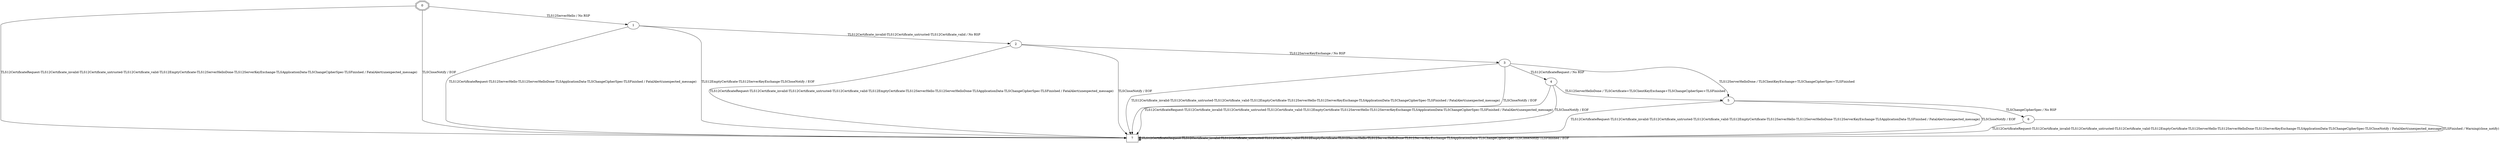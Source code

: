 digraph {
"0" [shape=doubleoctagon label=0];
"1" [shape=ellipse label=1];
"2" [shape=ellipse label=2];
"3" [shape=ellipse label=3];
"4" [shape=ellipse label=4];
"5" [shape=ellipse label=5];
"6" [shape=ellipse label=6];
"7" [shape=rectangle label=7];
"0" -> "7" [label="TLS12CertificateRequest-TLS12Certificate_invalid-TLS12Certificate_untrusted-TLS12Certificate_valid-TLS12EmptyCertificate-TLS12ServerHelloDone-TLS12ServerKeyExchange-TLSApplicationData-TLSChangeCipherSpec-TLSFinished / FatalAlert(unexpected_message)"];
"0" -> "1" [label="TLS12ServerHello / No RSP"];
"0" -> "7" [label="TLSCloseNotify / EOF"];
"1" -> "7" [label="TLS12CertificateRequest-TLS12ServerHello-TLS12ServerHelloDone-TLSApplicationData-TLSChangeCipherSpec-TLSFinished / FatalAlert(unexpected_message)"];
"1" -> "2" [label="TLS12Certificate_invalid-TLS12Certificate_untrusted-TLS12Certificate_valid / No RSP"];
"1" -> "7" [label="TLS12EmptyCertificate-TLS12ServerKeyExchange-TLSCloseNotify / EOF"];
"2" -> "7" [label="TLS12CertificateRequest-TLS12Certificate_invalid-TLS12Certificate_untrusted-TLS12Certificate_valid-TLS12EmptyCertificate-TLS12ServerHello-TLS12ServerHelloDone-TLSApplicationData-TLSChangeCipherSpec-TLSFinished / FatalAlert(unexpected_message)"];
"2" -> "3" [label="TLS12ServerKeyExchange / No RSP"];
"2" -> "7" [label="TLSCloseNotify / EOF"];
"3" -> "4" [label="TLS12CertificateRequest / No RSP"];
"3" -> "7" [label="TLS12Certificate_invalid-TLS12Certificate_untrusted-TLS12Certificate_valid-TLS12EmptyCertificate-TLS12ServerHello-TLS12ServerKeyExchange-TLSApplicationData-TLSChangeCipherSpec-TLSFinished / FatalAlert(unexpected_message)"];
"3" -> "5" [label="TLS12ServerHelloDone / TLSClientKeyExchange+TLSChangeCipherSpec+TLSFinished"];
"3" -> "7" [label="TLSCloseNotify / EOF"];
"4" -> "7" [label="TLS12CertificateRequest-TLS12Certificate_invalid-TLS12Certificate_untrusted-TLS12Certificate_valid-TLS12EmptyCertificate-TLS12ServerHello-TLS12ServerKeyExchange-TLSApplicationData-TLSChangeCipherSpec-TLSFinished / FatalAlert(unexpected_message)"];
"4" -> "5" [label="TLS12ServerHelloDone / TLSCertificate+TLSClientKeyExchange+TLSChangeCipherSpec+TLSFinished"];
"4" -> "7" [label="TLSCloseNotify / EOF"];
"5" -> "7" [label="TLS12CertificateRequest-TLS12Certificate_invalid-TLS12Certificate_untrusted-TLS12Certificate_valid-TLS12EmptyCertificate-TLS12ServerHello-TLS12ServerHelloDone-TLS12ServerKeyExchange-TLSApplicationData-TLSFinished / FatalAlert(unexpected_message)"];
"5" -> "6" [label="TLSChangeCipherSpec / No RSP"];
"5" -> "7" [label="TLSCloseNotify / EOF"];
"6" -> "7" [label="TLS12CertificateRequest-TLS12Certificate_invalid-TLS12Certificate_untrusted-TLS12Certificate_valid-TLS12EmptyCertificate-TLS12ServerHello-TLS12ServerHelloDone-TLS12ServerKeyExchange-TLSApplicationData-TLSChangeCipherSpec-TLSCloseNotify / FatalAlert(unexpected_message)"];
"6" -> "7" [label="TLSFinished / Warning(close_notify)"];
"7" -> "7" [label="TLS12CertificateRequest-TLS12Certificate_invalid-TLS12Certificate_untrusted-TLS12Certificate_valid-TLS12EmptyCertificate-TLS12ServerHello-TLS12ServerHelloDone-TLS12ServerKeyExchange-TLSApplicationData-TLSChangeCipherSpec-TLSCloseNotify-TLSFinished / EOF"];
}
